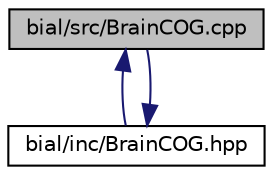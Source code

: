 digraph "bial/src/BrainCOG.cpp"
{
  edge [fontname="Helvetica",fontsize="10",labelfontname="Helvetica",labelfontsize="10"];
  node [fontname="Helvetica",fontsize="10",shape=record];
  Node1 [label="bial/src/BrainCOG.cpp",height=0.2,width=0.4,color="black", fillcolor="grey75", style="filled", fontcolor="black"];
  Node1 -> Node2 [dir="back",color="midnightblue",fontsize="10",style="solid",fontname="Helvetica"];
  Node2 [label="bial/inc/BrainCOG.hpp",height=0.2,width=0.4,color="black", fillcolor="white", style="filled",URL="$_brain_c_o_g_8hpp.html"];
  Node2 -> Node1 [dir="back",color="midnightblue",fontsize="10",style="solid",fontname="Helvetica"];
}
